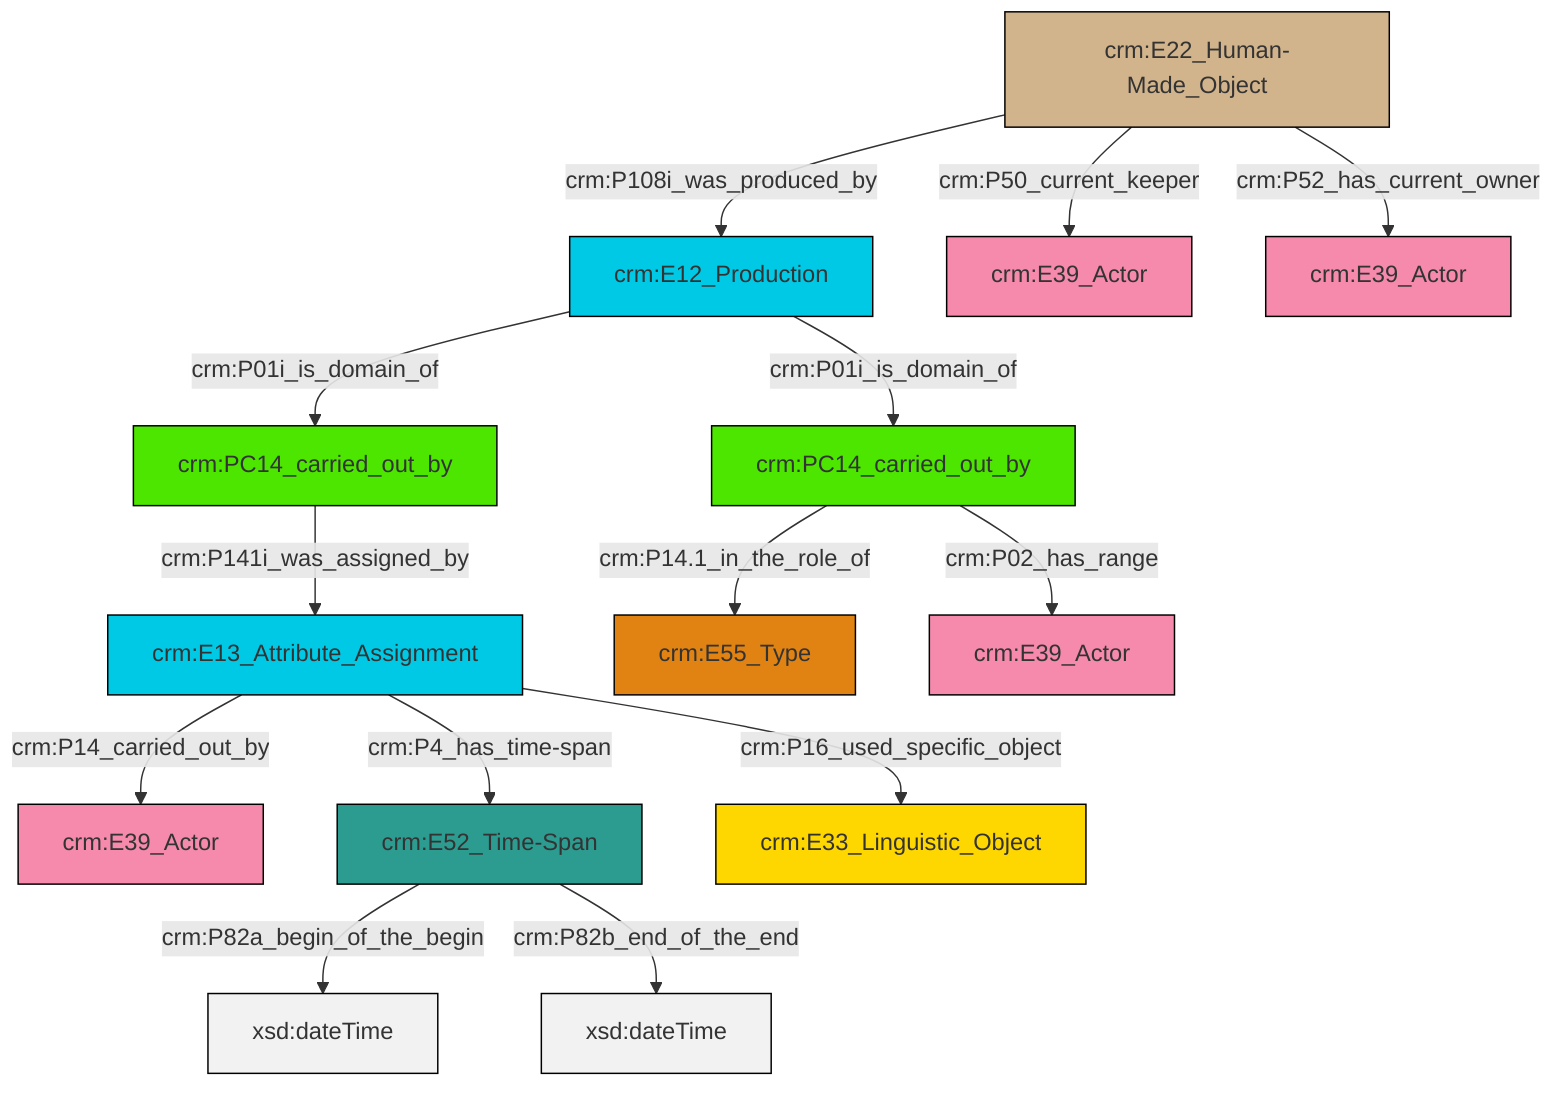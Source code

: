graph TD
classDef Literal fill:#f2f2f2,stroke:#000000;
classDef CRM_Entity fill:#FFFFFF,stroke:#000000;
classDef Temporal_Entity fill:#00C9E6, stroke:#000000;
classDef Type fill:#E18312, stroke:#000000;
classDef Time-Span fill:#2C9C91, stroke:#000000;
classDef Appellation fill:#FFEB7F, stroke:#000000;
classDef Place fill:#008836, stroke:#000000;
classDef Persistent_Item fill:#B266B2, stroke:#000000;
classDef Conceptual_Object fill:#FFD700, stroke:#000000;
classDef Physical_Thing fill:#D2B48C, stroke:#000000;
classDef Actor fill:#f58aad, stroke:#000000;
classDef PC_Classes fill:#4ce600, stroke:#000000;
classDef Multi fill:#cccccc,stroke:#000000;

0["crm:E12_Production"]:::Temporal_Entity -->|crm:P01i_is_domain_of| 1["crm:PC14_carried_out_by"]:::PC_Classes
2["crm:E22_Human-Made_Object"]:::Physical_Thing -->|crm:P50_current_keeper| 3["crm:E39_Actor"]:::Actor
5["crm:E13_Attribute_Assignment"]:::Temporal_Entity -->|crm:P14_carried_out_by| 6["crm:E39_Actor"]:::Actor
1["crm:PC14_carried_out_by"]:::PC_Classes -->|crm:P14.1_in_the_role_of| 9["crm:E55_Type"]:::Type
2["crm:E22_Human-Made_Object"]:::Physical_Thing -->|crm:P108i_was_produced_by| 0["crm:E12_Production"]:::Temporal_Entity
0["crm:E12_Production"]:::Temporal_Entity -->|crm:P01i_is_domain_of| 11["crm:PC14_carried_out_by"]:::PC_Classes
11["crm:PC14_carried_out_by"]:::PC_Classes -->|crm:P141i_was_assigned_by| 5["crm:E13_Attribute_Assignment"]:::Temporal_Entity
2["crm:E22_Human-Made_Object"]:::Physical_Thing -->|crm:P52_has_current_owner| 14["crm:E39_Actor"]:::Actor
5["crm:E13_Attribute_Assignment"]:::Temporal_Entity -->|crm:P16_used_specific_object| 15["crm:E33_Linguistic_Object"]:::Conceptual_Object
7["crm:E52_Time-Span"]:::Time-Span -->|crm:P82a_begin_of_the_begin| 16[xsd:dateTime]:::Literal
1["crm:PC14_carried_out_by"]:::PC_Classes -->|crm:P02_has_range| 18["crm:E39_Actor"]:::Actor
7["crm:E52_Time-Span"]:::Time-Span -->|crm:P82b_end_of_the_end| 23[xsd:dateTime]:::Literal
5["crm:E13_Attribute_Assignment"]:::Temporal_Entity -->|crm:P4_has_time-span| 7["crm:E52_Time-Span"]:::Time-Span